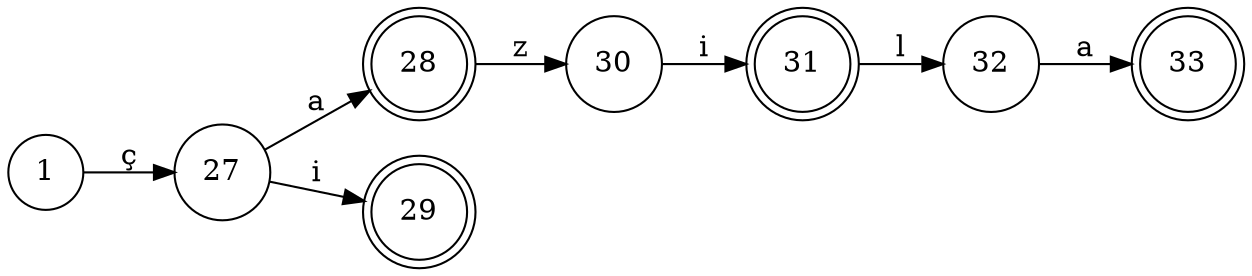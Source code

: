 digraph{
	rankdir = LR
	28, 29, 31, 33 [shape=doublecircle]
	node [shape=circle]
	1 -> 27 [label="ç"]
	28 -> 30 [label="z"]
	31 -> 32 [label="l"]
	27 -> 28 [label="a"]
	27 -> 29 [label="i"]
	30 -> 31 [label="i"]
	32 -> 33 [label="a"]
}
